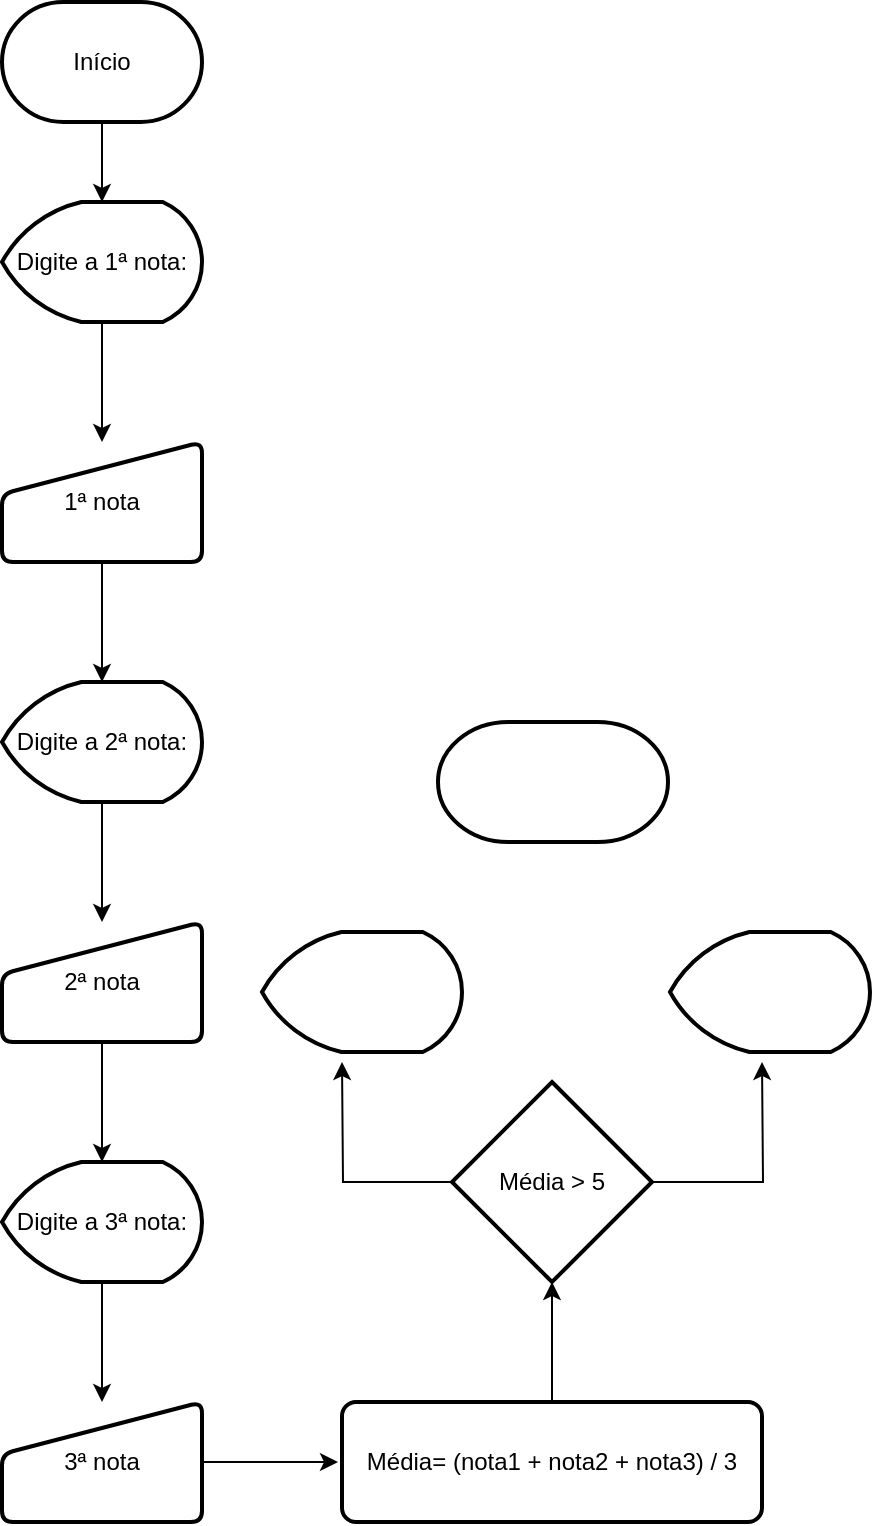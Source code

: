 <mxfile version="13.9.3" type="device"><diagram id="f-cKvOOiSaP_XbQHKU3H" name="Page-1"><mxGraphModel dx="320" dy="175" grid="1" gridSize="10" guides="1" tooltips="1" connect="1" arrows="1" fold="1" page="1" pageScale="1" pageWidth="827" pageHeight="1169" math="0" shadow="0"><root><mxCell id="0"/><mxCell id="1" parent="0"/><mxCell id="cwW37cKsdOaEmjrbTg95-4" style="edgeStyle=orthogonalEdgeStyle;rounded=0;orthogonalLoop=1;jettySize=auto;html=1;entryX=0.5;entryY=0;entryDx=0;entryDy=0;entryPerimeter=0;" edge="1" parent="1" source="cwW37cKsdOaEmjrbTg95-1" target="cwW37cKsdOaEmjrbTg95-2"><mxGeometry relative="1" as="geometry"><mxPoint x="130" y="140" as="targetPoint"/></mxGeometry></mxCell><mxCell id="cwW37cKsdOaEmjrbTg95-1" value="Início" style="strokeWidth=2;html=1;shape=mxgraph.flowchart.terminator;whiteSpace=wrap;" vertex="1" parent="1"><mxGeometry x="80" y="60" width="100" height="60" as="geometry"/></mxCell><mxCell id="cwW37cKsdOaEmjrbTg95-5" style="edgeStyle=orthogonalEdgeStyle;rounded=0;orthogonalLoop=1;jettySize=auto;html=1;entryX=0.5;entryY=0;entryDx=0;entryDy=0;" edge="1" parent="1" source="cwW37cKsdOaEmjrbTg95-2" target="cwW37cKsdOaEmjrbTg95-3"><mxGeometry relative="1" as="geometry"><mxPoint x="130" y="270" as="targetPoint"/></mxGeometry></mxCell><mxCell id="cwW37cKsdOaEmjrbTg95-2" value="Digite a 1ª nota:" style="strokeWidth=2;html=1;shape=mxgraph.flowchart.display;whiteSpace=wrap;" vertex="1" parent="1"><mxGeometry x="80" y="160" width="100" height="60" as="geometry"/></mxCell><mxCell id="cwW37cKsdOaEmjrbTg95-12" style="edgeStyle=orthogonalEdgeStyle;rounded=0;orthogonalLoop=1;jettySize=auto;html=1;entryX=0.5;entryY=0;entryDx=0;entryDy=0;entryPerimeter=0;" edge="1" parent="1" source="cwW37cKsdOaEmjrbTg95-3" target="cwW37cKsdOaEmjrbTg95-7"><mxGeometry relative="1" as="geometry"/></mxCell><mxCell id="cwW37cKsdOaEmjrbTg95-3" value="1ª nota" style="html=1;strokeWidth=2;shape=manualInput;whiteSpace=wrap;rounded=1;size=26;arcSize=11;" vertex="1" parent="1"><mxGeometry x="80" y="280" width="100" height="60" as="geometry"/></mxCell><mxCell id="cwW37cKsdOaEmjrbTg95-6" style="edgeStyle=orthogonalEdgeStyle;rounded=0;orthogonalLoop=1;jettySize=auto;html=1;entryX=0.5;entryY=0;entryDx=0;entryDy=0;" edge="1" parent="1" source="cwW37cKsdOaEmjrbTg95-7" target="cwW37cKsdOaEmjrbTg95-8"><mxGeometry relative="1" as="geometry"><mxPoint x="130" y="510" as="targetPoint"/></mxGeometry></mxCell><mxCell id="cwW37cKsdOaEmjrbTg95-7" value="Digite a 2ª nota:" style="strokeWidth=2;html=1;shape=mxgraph.flowchart.display;whiteSpace=wrap;" vertex="1" parent="1"><mxGeometry x="80" y="400" width="100" height="60" as="geometry"/></mxCell><mxCell id="cwW37cKsdOaEmjrbTg95-13" style="edgeStyle=orthogonalEdgeStyle;rounded=0;orthogonalLoop=1;jettySize=auto;html=1;entryX=0.5;entryY=0;entryDx=0;entryDy=0;entryPerimeter=0;" edge="1" parent="1" source="cwW37cKsdOaEmjrbTg95-8" target="cwW37cKsdOaEmjrbTg95-10"><mxGeometry relative="1" as="geometry"/></mxCell><mxCell id="cwW37cKsdOaEmjrbTg95-8" value="2ª nota" style="html=1;strokeWidth=2;shape=manualInput;whiteSpace=wrap;rounded=1;size=26;arcSize=11;" vertex="1" parent="1"><mxGeometry x="80" y="520" width="100" height="60" as="geometry"/></mxCell><mxCell id="cwW37cKsdOaEmjrbTg95-9" style="edgeStyle=orthogonalEdgeStyle;rounded=0;orthogonalLoop=1;jettySize=auto;html=1;entryX=0.5;entryY=0;entryDx=0;entryDy=0;" edge="1" parent="1" source="cwW37cKsdOaEmjrbTg95-10" target="cwW37cKsdOaEmjrbTg95-11"><mxGeometry relative="1" as="geometry"><mxPoint x="130" y="750" as="targetPoint"/></mxGeometry></mxCell><mxCell id="cwW37cKsdOaEmjrbTg95-10" value="Digite a 3ª nota:" style="strokeWidth=2;html=1;shape=mxgraph.flowchart.display;whiteSpace=wrap;" vertex="1" parent="1"><mxGeometry x="80" y="640" width="100" height="60" as="geometry"/></mxCell><mxCell id="cwW37cKsdOaEmjrbTg95-15" style="edgeStyle=orthogonalEdgeStyle;rounded=0;orthogonalLoop=1;jettySize=auto;html=1;" edge="1" parent="1" source="cwW37cKsdOaEmjrbTg95-11"><mxGeometry relative="1" as="geometry"><mxPoint x="248" y="790" as="targetPoint"/></mxGeometry></mxCell><mxCell id="cwW37cKsdOaEmjrbTg95-11" value="3ª nota" style="html=1;strokeWidth=2;shape=manualInput;whiteSpace=wrap;rounded=1;size=26;arcSize=11;" vertex="1" parent="1"><mxGeometry x="80" y="760" width="100" height="60" as="geometry"/></mxCell><mxCell id="cwW37cKsdOaEmjrbTg95-17" style="edgeStyle=orthogonalEdgeStyle;rounded=0;orthogonalLoop=1;jettySize=auto;html=1;entryX=0.5;entryY=1;entryDx=0;entryDy=0;entryPerimeter=0;" edge="1" parent="1" source="cwW37cKsdOaEmjrbTg95-14" target="cwW37cKsdOaEmjrbTg95-16"><mxGeometry relative="1" as="geometry"/></mxCell><mxCell id="cwW37cKsdOaEmjrbTg95-14" value="Média= (nota1 + nota2 + nota3) / 3" style="rounded=1;whiteSpace=wrap;html=1;absoluteArcSize=1;arcSize=14;strokeWidth=2;" vertex="1" parent="1"><mxGeometry x="250" y="760" width="210" height="60" as="geometry"/></mxCell><mxCell id="cwW37cKsdOaEmjrbTg95-18" style="edgeStyle=orthogonalEdgeStyle;rounded=0;orthogonalLoop=1;jettySize=auto;html=1;" edge="1" parent="1" source="cwW37cKsdOaEmjrbTg95-16"><mxGeometry relative="1" as="geometry"><mxPoint x="460" y="590" as="targetPoint"/></mxGeometry></mxCell><mxCell id="cwW37cKsdOaEmjrbTg95-19" style="edgeStyle=orthogonalEdgeStyle;rounded=0;orthogonalLoop=1;jettySize=auto;html=1;" edge="1" parent="1" source="cwW37cKsdOaEmjrbTg95-16"><mxGeometry relative="1" as="geometry"><mxPoint x="250" y="590" as="targetPoint"/></mxGeometry></mxCell><mxCell id="cwW37cKsdOaEmjrbTg95-16" value="Média &amp;gt; 5" style="strokeWidth=2;html=1;shape=mxgraph.flowchart.decision;whiteSpace=wrap;" vertex="1" parent="1"><mxGeometry x="305" y="600" width="100" height="100" as="geometry"/></mxCell><mxCell id="cwW37cKsdOaEmjrbTg95-20" value="" style="strokeWidth=2;html=1;shape=mxgraph.flowchart.display;whiteSpace=wrap;" vertex="1" parent="1"><mxGeometry x="210" y="525" width="100" height="60" as="geometry"/></mxCell><mxCell id="cwW37cKsdOaEmjrbTg95-21" value="" style="strokeWidth=2;html=1;shape=mxgraph.flowchart.display;whiteSpace=wrap;" vertex="1" parent="1"><mxGeometry x="414" y="525" width="100" height="60" as="geometry"/></mxCell><mxCell id="cwW37cKsdOaEmjrbTg95-22" value="" style="strokeWidth=2;html=1;shape=mxgraph.flowchart.terminator;whiteSpace=wrap;" vertex="1" parent="1"><mxGeometry x="298" y="420" width="115" height="60" as="geometry"/></mxCell></root></mxGraphModel></diagram></mxfile>